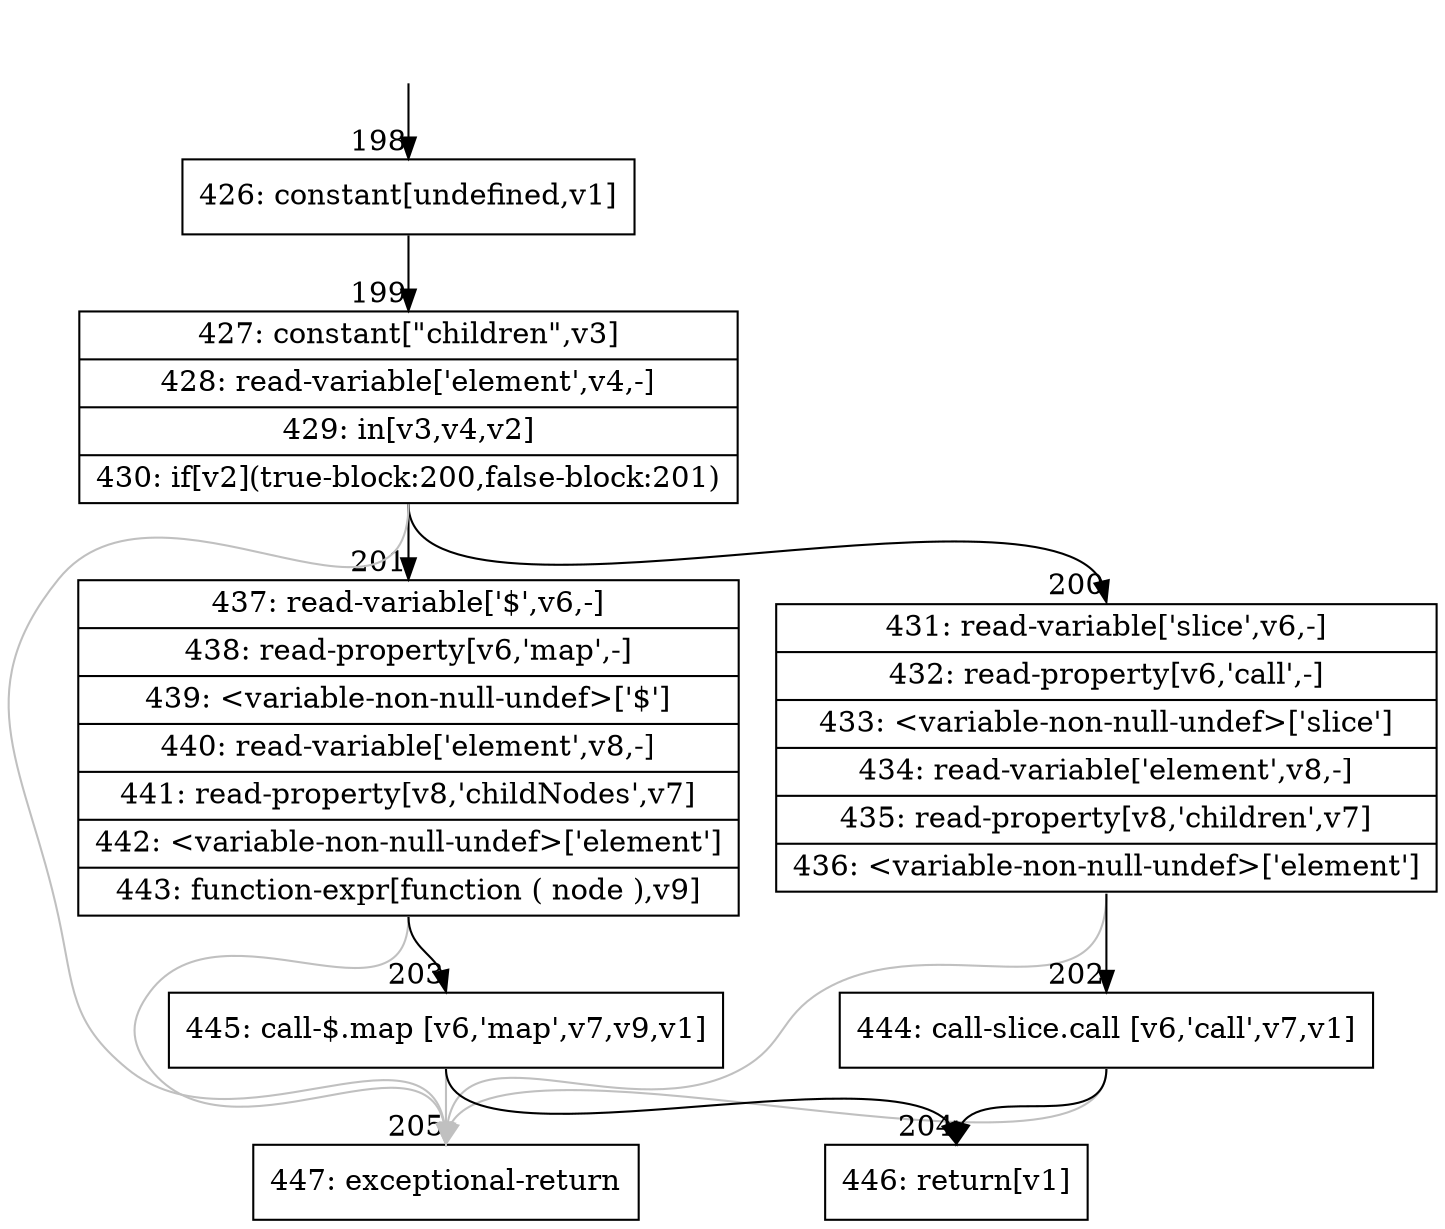 digraph {
rankdir="TD"
BB_entry22[shape=none,label=""];
BB_entry22 -> BB198 [tailport=s, headport=n, headlabel="    198"]
BB198 [shape=record label="{426: constant[undefined,v1]}" ] 
BB198 -> BB199 [tailport=s, headport=n, headlabel="      199"]
BB199 [shape=record label="{427: constant[\"children\",v3]|428: read-variable['element',v4,-]|429: in[v3,v4,v2]|430: if[v2](true-block:200,false-block:201)}" ] 
BB199 -> BB200 [tailport=s, headport=n, headlabel="      200"]
BB199 -> BB201 [tailport=s, headport=n, headlabel="      201"]
BB199 -> BB205 [tailport=s, headport=n, color=gray, headlabel="      205"]
BB200 [shape=record label="{431: read-variable['slice',v6,-]|432: read-property[v6,'call',-]|433: \<variable-non-null-undef\>['slice']|434: read-variable['element',v8,-]|435: read-property[v8,'children',v7]|436: \<variable-non-null-undef\>['element']}" ] 
BB200 -> BB202 [tailport=s, headport=n, headlabel="      202"]
BB200 -> BB205 [tailport=s, headport=n, color=gray]
BB201 [shape=record label="{437: read-variable['$',v6,-]|438: read-property[v6,'map',-]|439: \<variable-non-null-undef\>['$']|440: read-variable['element',v8,-]|441: read-property[v8,'childNodes',v7]|442: \<variable-non-null-undef\>['element']|443: function-expr[function ( node ),v9]}" ] 
BB201 -> BB203 [tailport=s, headport=n, headlabel="      203"]
BB201 -> BB205 [tailport=s, headport=n, color=gray]
BB202 [shape=record label="{444: call-slice.call [v6,'call',v7,v1]}" ] 
BB202 -> BB204 [tailport=s, headport=n, headlabel="      204"]
BB202 -> BB205 [tailport=s, headport=n, color=gray]
BB203 [shape=record label="{445: call-$.map [v6,'map',v7,v9,v1]}" ] 
BB203 -> BB204 [tailport=s, headport=n]
BB203 -> BB205 [tailport=s, headport=n, color=gray]
BB204 [shape=record label="{446: return[v1]}" ] 
BB205 [shape=record label="{447: exceptional-return}" ] 
//#$~ 114
}
